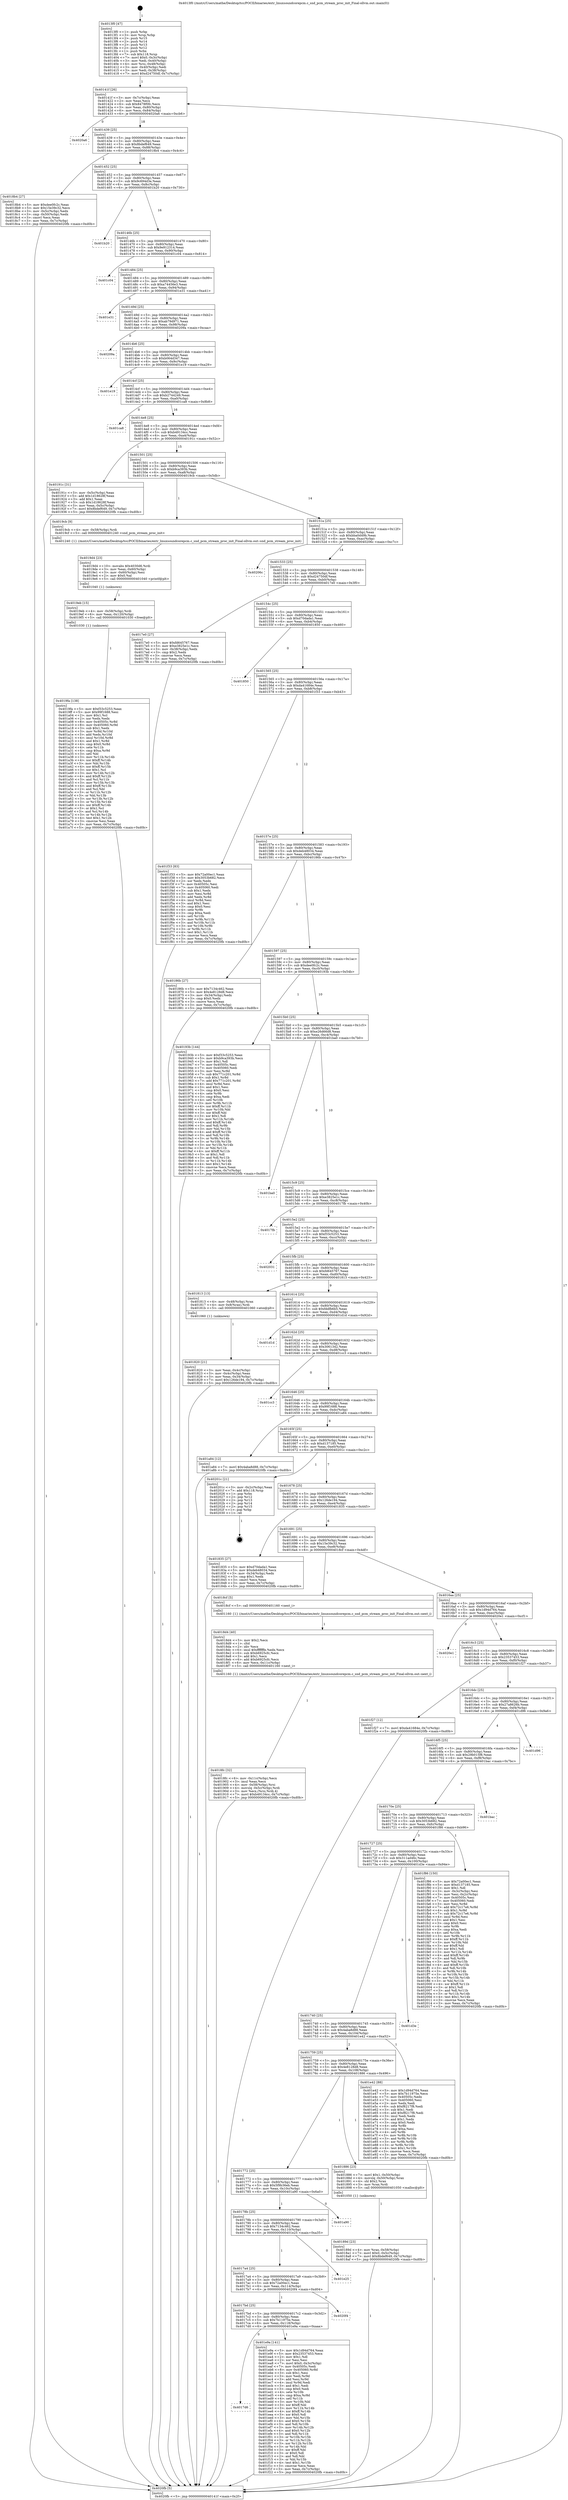 digraph "0x4013f0" {
  label = "0x4013f0 (/mnt/c/Users/mathe/Desktop/tcc/POCII/binaries/extr_linuxsoundcorepcm.c_snd_pcm_stream_proc_init_Final-ollvm.out::main(0))"
  labelloc = "t"
  node[shape=record]

  Entry [label="",width=0.3,height=0.3,shape=circle,fillcolor=black,style=filled]
  "0x40141f" [label="{
     0x40141f [26]\l
     | [instrs]\l
     &nbsp;&nbsp;0x40141f \<+3\>: mov -0x7c(%rbp),%eax\l
     &nbsp;&nbsp;0x401422 \<+2\>: mov %eax,%ecx\l
     &nbsp;&nbsp;0x401424 \<+6\>: sub $0x8478f0fc,%ecx\l
     &nbsp;&nbsp;0x40142a \<+3\>: mov %eax,-0x80(%rbp)\l
     &nbsp;&nbsp;0x40142d \<+6\>: mov %ecx,-0x84(%rbp)\l
     &nbsp;&nbsp;0x401433 \<+6\>: je 00000000004020a6 \<main+0xcb6\>\l
  }"]
  "0x4020a6" [label="{
     0x4020a6\l
  }", style=dashed]
  "0x401439" [label="{
     0x401439 [25]\l
     | [instrs]\l
     &nbsp;&nbsp;0x401439 \<+5\>: jmp 000000000040143e \<main+0x4e\>\l
     &nbsp;&nbsp;0x40143e \<+3\>: mov -0x80(%rbp),%eax\l
     &nbsp;&nbsp;0x401441 \<+5\>: sub $0x8bdef649,%eax\l
     &nbsp;&nbsp;0x401446 \<+6\>: mov %eax,-0x88(%rbp)\l
     &nbsp;&nbsp;0x40144c \<+6\>: je 00000000004018b4 \<main+0x4c4\>\l
  }"]
  Exit [label="",width=0.3,height=0.3,shape=circle,fillcolor=black,style=filled,peripheries=2]
  "0x4018b4" [label="{
     0x4018b4 [27]\l
     | [instrs]\l
     &nbsp;&nbsp;0x4018b4 \<+5\>: mov $0xdee0fc2c,%eax\l
     &nbsp;&nbsp;0x4018b9 \<+5\>: mov $0x15e39c32,%ecx\l
     &nbsp;&nbsp;0x4018be \<+3\>: mov -0x5c(%rbp),%edx\l
     &nbsp;&nbsp;0x4018c1 \<+3\>: cmp -0x50(%rbp),%edx\l
     &nbsp;&nbsp;0x4018c4 \<+3\>: cmovl %ecx,%eax\l
     &nbsp;&nbsp;0x4018c7 \<+3\>: mov %eax,-0x7c(%rbp)\l
     &nbsp;&nbsp;0x4018ca \<+5\>: jmp 00000000004020fb \<main+0xd0b\>\l
  }"]
  "0x401452" [label="{
     0x401452 [25]\l
     | [instrs]\l
     &nbsp;&nbsp;0x401452 \<+5\>: jmp 0000000000401457 \<main+0x67\>\l
     &nbsp;&nbsp;0x401457 \<+3\>: mov -0x80(%rbp),%eax\l
     &nbsp;&nbsp;0x40145a \<+5\>: sub $0x9c694d3e,%eax\l
     &nbsp;&nbsp;0x40145f \<+6\>: mov %eax,-0x8c(%rbp)\l
     &nbsp;&nbsp;0x401465 \<+6\>: je 0000000000401b20 \<main+0x730\>\l
  }"]
  "0x4017d6" [label="{
     0x4017d6\l
  }", style=dashed]
  "0x401b20" [label="{
     0x401b20\l
  }", style=dashed]
  "0x40146b" [label="{
     0x40146b [25]\l
     | [instrs]\l
     &nbsp;&nbsp;0x40146b \<+5\>: jmp 0000000000401470 \<main+0x80\>\l
     &nbsp;&nbsp;0x401470 \<+3\>: mov -0x80(%rbp),%eax\l
     &nbsp;&nbsp;0x401473 \<+5\>: sub $0x9e912314,%eax\l
     &nbsp;&nbsp;0x401478 \<+6\>: mov %eax,-0x90(%rbp)\l
     &nbsp;&nbsp;0x40147e \<+6\>: je 0000000000401c04 \<main+0x814\>\l
  }"]
  "0x401e9a" [label="{
     0x401e9a [141]\l
     | [instrs]\l
     &nbsp;&nbsp;0x401e9a \<+5\>: mov $0x1d94d764,%eax\l
     &nbsp;&nbsp;0x401e9f \<+5\>: mov $0x23537453,%ecx\l
     &nbsp;&nbsp;0x401ea4 \<+2\>: mov $0x1,%dl\l
     &nbsp;&nbsp;0x401ea6 \<+2\>: xor %esi,%esi\l
     &nbsp;&nbsp;0x401ea8 \<+7\>: movl $0x0,-0x3c(%rbp)\l
     &nbsp;&nbsp;0x401eaf \<+7\>: mov 0x40505c,%edi\l
     &nbsp;&nbsp;0x401eb6 \<+8\>: mov 0x405060,%r8d\l
     &nbsp;&nbsp;0x401ebe \<+3\>: sub $0x1,%esi\l
     &nbsp;&nbsp;0x401ec1 \<+3\>: mov %edi,%r9d\l
     &nbsp;&nbsp;0x401ec4 \<+3\>: add %esi,%r9d\l
     &nbsp;&nbsp;0x401ec7 \<+4\>: imul %r9d,%edi\l
     &nbsp;&nbsp;0x401ecb \<+3\>: and $0x1,%edi\l
     &nbsp;&nbsp;0x401ece \<+3\>: cmp $0x0,%edi\l
     &nbsp;&nbsp;0x401ed1 \<+4\>: sete %r10b\l
     &nbsp;&nbsp;0x401ed5 \<+4\>: cmp $0xa,%r8d\l
     &nbsp;&nbsp;0x401ed9 \<+4\>: setl %r11b\l
     &nbsp;&nbsp;0x401edd \<+3\>: mov %r10b,%bl\l
     &nbsp;&nbsp;0x401ee0 \<+3\>: xor $0xff,%bl\l
     &nbsp;&nbsp;0x401ee3 \<+3\>: mov %r11b,%r14b\l
     &nbsp;&nbsp;0x401ee6 \<+4\>: xor $0xff,%r14b\l
     &nbsp;&nbsp;0x401eea \<+3\>: xor $0x0,%dl\l
     &nbsp;&nbsp;0x401eed \<+3\>: mov %bl,%r15b\l
     &nbsp;&nbsp;0x401ef0 \<+4\>: and $0x0,%r15b\l
     &nbsp;&nbsp;0x401ef4 \<+3\>: and %dl,%r10b\l
     &nbsp;&nbsp;0x401ef7 \<+3\>: mov %r14b,%r12b\l
     &nbsp;&nbsp;0x401efa \<+4\>: and $0x0,%r12b\l
     &nbsp;&nbsp;0x401efe \<+3\>: and %dl,%r11b\l
     &nbsp;&nbsp;0x401f01 \<+3\>: or %r10b,%r15b\l
     &nbsp;&nbsp;0x401f04 \<+3\>: or %r11b,%r12b\l
     &nbsp;&nbsp;0x401f07 \<+3\>: xor %r12b,%r15b\l
     &nbsp;&nbsp;0x401f0a \<+3\>: or %r14b,%bl\l
     &nbsp;&nbsp;0x401f0d \<+3\>: xor $0xff,%bl\l
     &nbsp;&nbsp;0x401f10 \<+3\>: or $0x0,%dl\l
     &nbsp;&nbsp;0x401f13 \<+2\>: and %dl,%bl\l
     &nbsp;&nbsp;0x401f15 \<+3\>: or %bl,%r15b\l
     &nbsp;&nbsp;0x401f18 \<+4\>: test $0x1,%r15b\l
     &nbsp;&nbsp;0x401f1c \<+3\>: cmovne %ecx,%eax\l
     &nbsp;&nbsp;0x401f1f \<+3\>: mov %eax,-0x7c(%rbp)\l
     &nbsp;&nbsp;0x401f22 \<+5\>: jmp 00000000004020fb \<main+0xd0b\>\l
  }"]
  "0x401c04" [label="{
     0x401c04\l
  }", style=dashed]
  "0x401484" [label="{
     0x401484 [25]\l
     | [instrs]\l
     &nbsp;&nbsp;0x401484 \<+5\>: jmp 0000000000401489 \<main+0x99\>\l
     &nbsp;&nbsp;0x401489 \<+3\>: mov -0x80(%rbp),%eax\l
     &nbsp;&nbsp;0x40148c \<+5\>: sub $0xa74456e3,%eax\l
     &nbsp;&nbsp;0x401491 \<+6\>: mov %eax,-0x94(%rbp)\l
     &nbsp;&nbsp;0x401497 \<+6\>: je 0000000000401e31 \<main+0xa41\>\l
  }"]
  "0x4017bd" [label="{
     0x4017bd [25]\l
     | [instrs]\l
     &nbsp;&nbsp;0x4017bd \<+5\>: jmp 00000000004017c2 \<main+0x3d2\>\l
     &nbsp;&nbsp;0x4017c2 \<+3\>: mov -0x80(%rbp),%eax\l
     &nbsp;&nbsp;0x4017c5 \<+5\>: sub $0x7b11975e,%eax\l
     &nbsp;&nbsp;0x4017ca \<+6\>: mov %eax,-0x118(%rbp)\l
     &nbsp;&nbsp;0x4017d0 \<+6\>: je 0000000000401e9a \<main+0xaaa\>\l
  }"]
  "0x401e31" [label="{
     0x401e31\l
  }", style=dashed]
  "0x40149d" [label="{
     0x40149d [25]\l
     | [instrs]\l
     &nbsp;&nbsp;0x40149d \<+5\>: jmp 00000000004014a2 \<main+0xb2\>\l
     &nbsp;&nbsp;0x4014a2 \<+3\>: mov -0x80(%rbp),%eax\l
     &nbsp;&nbsp;0x4014a5 \<+5\>: sub $0xab79d971,%eax\l
     &nbsp;&nbsp;0x4014aa \<+6\>: mov %eax,-0x98(%rbp)\l
     &nbsp;&nbsp;0x4014b0 \<+6\>: je 000000000040209a \<main+0xcaa\>\l
  }"]
  "0x4020f4" [label="{
     0x4020f4\l
  }", style=dashed]
  "0x40209a" [label="{
     0x40209a\l
  }", style=dashed]
  "0x4014b6" [label="{
     0x4014b6 [25]\l
     | [instrs]\l
     &nbsp;&nbsp;0x4014b6 \<+5\>: jmp 00000000004014bb \<main+0xcb\>\l
     &nbsp;&nbsp;0x4014bb \<+3\>: mov -0x80(%rbp),%eax\l
     &nbsp;&nbsp;0x4014be \<+5\>: sub $0xb064d347,%eax\l
     &nbsp;&nbsp;0x4014c3 \<+6\>: mov %eax,-0x9c(%rbp)\l
     &nbsp;&nbsp;0x4014c9 \<+6\>: je 0000000000401e19 \<main+0xa29\>\l
  }"]
  "0x4017a4" [label="{
     0x4017a4 [25]\l
     | [instrs]\l
     &nbsp;&nbsp;0x4017a4 \<+5\>: jmp 00000000004017a9 \<main+0x3b9\>\l
     &nbsp;&nbsp;0x4017a9 \<+3\>: mov -0x80(%rbp),%eax\l
     &nbsp;&nbsp;0x4017ac \<+5\>: sub $0x72a00ec1,%eax\l
     &nbsp;&nbsp;0x4017b1 \<+6\>: mov %eax,-0x114(%rbp)\l
     &nbsp;&nbsp;0x4017b7 \<+6\>: je 00000000004020f4 \<main+0xd04\>\l
  }"]
  "0x401e19" [label="{
     0x401e19\l
  }", style=dashed]
  "0x4014cf" [label="{
     0x4014cf [25]\l
     | [instrs]\l
     &nbsp;&nbsp;0x4014cf \<+5\>: jmp 00000000004014d4 \<main+0xe4\>\l
     &nbsp;&nbsp;0x4014d4 \<+3\>: mov -0x80(%rbp),%eax\l
     &nbsp;&nbsp;0x4014d7 \<+5\>: sub $0xb2744249,%eax\l
     &nbsp;&nbsp;0x4014dc \<+6\>: mov %eax,-0xa0(%rbp)\l
     &nbsp;&nbsp;0x4014e2 \<+6\>: je 0000000000401ca8 \<main+0x8b8\>\l
  }"]
  "0x401e25" [label="{
     0x401e25\l
  }", style=dashed]
  "0x401ca8" [label="{
     0x401ca8\l
  }", style=dashed]
  "0x4014e8" [label="{
     0x4014e8 [25]\l
     | [instrs]\l
     &nbsp;&nbsp;0x4014e8 \<+5\>: jmp 00000000004014ed \<main+0xfd\>\l
     &nbsp;&nbsp;0x4014ed \<+3\>: mov -0x80(%rbp),%eax\l
     &nbsp;&nbsp;0x4014f0 \<+5\>: sub $0xb49134cc,%eax\l
     &nbsp;&nbsp;0x4014f5 \<+6\>: mov %eax,-0xa4(%rbp)\l
     &nbsp;&nbsp;0x4014fb \<+6\>: je 000000000040191c \<main+0x52c\>\l
  }"]
  "0x40178b" [label="{
     0x40178b [25]\l
     | [instrs]\l
     &nbsp;&nbsp;0x40178b \<+5\>: jmp 0000000000401790 \<main+0x3a0\>\l
     &nbsp;&nbsp;0x401790 \<+3\>: mov -0x80(%rbp),%eax\l
     &nbsp;&nbsp;0x401793 \<+5\>: sub $0x7134c462,%eax\l
     &nbsp;&nbsp;0x401798 \<+6\>: mov %eax,-0x110(%rbp)\l
     &nbsp;&nbsp;0x40179e \<+6\>: je 0000000000401e25 \<main+0xa35\>\l
  }"]
  "0x40191c" [label="{
     0x40191c [31]\l
     | [instrs]\l
     &nbsp;&nbsp;0x40191c \<+3\>: mov -0x5c(%rbp),%eax\l
     &nbsp;&nbsp;0x40191f \<+5\>: add $0x1d18628f,%eax\l
     &nbsp;&nbsp;0x401924 \<+3\>: add $0x1,%eax\l
     &nbsp;&nbsp;0x401927 \<+5\>: sub $0x1d18628f,%eax\l
     &nbsp;&nbsp;0x40192c \<+3\>: mov %eax,-0x5c(%rbp)\l
     &nbsp;&nbsp;0x40192f \<+7\>: movl $0x8bdef649,-0x7c(%rbp)\l
     &nbsp;&nbsp;0x401936 \<+5\>: jmp 00000000004020fb \<main+0xd0b\>\l
  }"]
  "0x401501" [label="{
     0x401501 [25]\l
     | [instrs]\l
     &nbsp;&nbsp;0x401501 \<+5\>: jmp 0000000000401506 \<main+0x116\>\l
     &nbsp;&nbsp;0x401506 \<+3\>: mov -0x80(%rbp),%eax\l
     &nbsp;&nbsp;0x401509 \<+5\>: sub $0xb9ca393b,%eax\l
     &nbsp;&nbsp;0x40150e \<+6\>: mov %eax,-0xa8(%rbp)\l
     &nbsp;&nbsp;0x401514 \<+6\>: je 00000000004019cb \<main+0x5db\>\l
  }"]
  "0x401a90" [label="{
     0x401a90\l
  }", style=dashed]
  "0x4019cb" [label="{
     0x4019cb [9]\l
     | [instrs]\l
     &nbsp;&nbsp;0x4019cb \<+4\>: mov -0x58(%rbp),%rdi\l
     &nbsp;&nbsp;0x4019cf \<+5\>: call 0000000000401240 \<snd_pcm_stream_proc_init\>\l
     | [calls]\l
     &nbsp;&nbsp;0x401240 \{1\} (/mnt/c/Users/mathe/Desktop/tcc/POCII/binaries/extr_linuxsoundcorepcm.c_snd_pcm_stream_proc_init_Final-ollvm.out::snd_pcm_stream_proc_init)\l
  }"]
  "0x40151a" [label="{
     0x40151a [25]\l
     | [instrs]\l
     &nbsp;&nbsp;0x40151a \<+5\>: jmp 000000000040151f \<main+0x12f\>\l
     &nbsp;&nbsp;0x40151f \<+3\>: mov -0x80(%rbp),%eax\l
     &nbsp;&nbsp;0x401522 \<+5\>: sub $0xbba0d49b,%eax\l
     &nbsp;&nbsp;0x401527 \<+6\>: mov %eax,-0xac(%rbp)\l
     &nbsp;&nbsp;0x40152d \<+6\>: je 000000000040206c \<main+0xc7c\>\l
  }"]
  "0x4019fa" [label="{
     0x4019fa [138]\l
     | [instrs]\l
     &nbsp;&nbsp;0x4019fa \<+5\>: mov $0xf33c5253,%eax\l
     &nbsp;&nbsp;0x4019ff \<+5\>: mov $0x99f1688,%esi\l
     &nbsp;&nbsp;0x401a04 \<+2\>: mov $0x1,%cl\l
     &nbsp;&nbsp;0x401a06 \<+2\>: xor %edx,%edx\l
     &nbsp;&nbsp;0x401a08 \<+8\>: mov 0x40505c,%r8d\l
     &nbsp;&nbsp;0x401a10 \<+8\>: mov 0x405060,%r9d\l
     &nbsp;&nbsp;0x401a18 \<+3\>: sub $0x1,%edx\l
     &nbsp;&nbsp;0x401a1b \<+3\>: mov %r8d,%r10d\l
     &nbsp;&nbsp;0x401a1e \<+3\>: add %edx,%r10d\l
     &nbsp;&nbsp;0x401a21 \<+4\>: imul %r10d,%r8d\l
     &nbsp;&nbsp;0x401a25 \<+4\>: and $0x1,%r8d\l
     &nbsp;&nbsp;0x401a29 \<+4\>: cmp $0x0,%r8d\l
     &nbsp;&nbsp;0x401a2d \<+4\>: sete %r11b\l
     &nbsp;&nbsp;0x401a31 \<+4\>: cmp $0xa,%r9d\l
     &nbsp;&nbsp;0x401a35 \<+3\>: setl %bl\l
     &nbsp;&nbsp;0x401a38 \<+3\>: mov %r11b,%r14b\l
     &nbsp;&nbsp;0x401a3b \<+4\>: xor $0xff,%r14b\l
     &nbsp;&nbsp;0x401a3f \<+3\>: mov %bl,%r15b\l
     &nbsp;&nbsp;0x401a42 \<+4\>: xor $0xff,%r15b\l
     &nbsp;&nbsp;0x401a46 \<+3\>: xor $0x1,%cl\l
     &nbsp;&nbsp;0x401a49 \<+3\>: mov %r14b,%r12b\l
     &nbsp;&nbsp;0x401a4c \<+4\>: and $0xff,%r12b\l
     &nbsp;&nbsp;0x401a50 \<+3\>: and %cl,%r11b\l
     &nbsp;&nbsp;0x401a53 \<+3\>: mov %r15b,%r13b\l
     &nbsp;&nbsp;0x401a56 \<+4\>: and $0xff,%r13b\l
     &nbsp;&nbsp;0x401a5a \<+2\>: and %cl,%bl\l
     &nbsp;&nbsp;0x401a5c \<+3\>: or %r11b,%r12b\l
     &nbsp;&nbsp;0x401a5f \<+3\>: or %bl,%r13b\l
     &nbsp;&nbsp;0x401a62 \<+3\>: xor %r13b,%r12b\l
     &nbsp;&nbsp;0x401a65 \<+3\>: or %r15b,%r14b\l
     &nbsp;&nbsp;0x401a68 \<+4\>: xor $0xff,%r14b\l
     &nbsp;&nbsp;0x401a6c \<+3\>: or $0x1,%cl\l
     &nbsp;&nbsp;0x401a6f \<+3\>: and %cl,%r14b\l
     &nbsp;&nbsp;0x401a72 \<+3\>: or %r14b,%r12b\l
     &nbsp;&nbsp;0x401a75 \<+4\>: test $0x1,%r12b\l
     &nbsp;&nbsp;0x401a79 \<+3\>: cmovne %esi,%eax\l
     &nbsp;&nbsp;0x401a7c \<+3\>: mov %eax,-0x7c(%rbp)\l
     &nbsp;&nbsp;0x401a7f \<+5\>: jmp 00000000004020fb \<main+0xd0b\>\l
  }"]
  "0x40206c" [label="{
     0x40206c\l
  }", style=dashed]
  "0x401533" [label="{
     0x401533 [25]\l
     | [instrs]\l
     &nbsp;&nbsp;0x401533 \<+5\>: jmp 0000000000401538 \<main+0x148\>\l
     &nbsp;&nbsp;0x401538 \<+3\>: mov -0x80(%rbp),%eax\l
     &nbsp;&nbsp;0x40153b \<+5\>: sub $0xd24750df,%eax\l
     &nbsp;&nbsp;0x401540 \<+6\>: mov %eax,-0xb0(%rbp)\l
     &nbsp;&nbsp;0x401546 \<+6\>: je 00000000004017e0 \<main+0x3f0\>\l
  }"]
  "0x4019eb" [label="{
     0x4019eb [15]\l
     | [instrs]\l
     &nbsp;&nbsp;0x4019eb \<+4\>: mov -0x58(%rbp),%rdi\l
     &nbsp;&nbsp;0x4019ef \<+6\>: mov %eax,-0x120(%rbp)\l
     &nbsp;&nbsp;0x4019f5 \<+5\>: call 0000000000401030 \<free@plt\>\l
     | [calls]\l
     &nbsp;&nbsp;0x401030 \{1\} (unknown)\l
  }"]
  "0x4017e0" [label="{
     0x4017e0 [27]\l
     | [instrs]\l
     &nbsp;&nbsp;0x4017e0 \<+5\>: mov $0xfd645767,%eax\l
     &nbsp;&nbsp;0x4017e5 \<+5\>: mov $0xe3825e1c,%ecx\l
     &nbsp;&nbsp;0x4017ea \<+3\>: mov -0x38(%rbp),%edx\l
     &nbsp;&nbsp;0x4017ed \<+3\>: cmp $0x2,%edx\l
     &nbsp;&nbsp;0x4017f0 \<+3\>: cmovne %ecx,%eax\l
     &nbsp;&nbsp;0x4017f3 \<+3\>: mov %eax,-0x7c(%rbp)\l
     &nbsp;&nbsp;0x4017f6 \<+5\>: jmp 00000000004020fb \<main+0xd0b\>\l
  }"]
  "0x40154c" [label="{
     0x40154c [25]\l
     | [instrs]\l
     &nbsp;&nbsp;0x40154c \<+5\>: jmp 0000000000401551 \<main+0x161\>\l
     &nbsp;&nbsp;0x401551 \<+3\>: mov -0x80(%rbp),%eax\l
     &nbsp;&nbsp;0x401554 \<+5\>: sub $0xd70dada1,%eax\l
     &nbsp;&nbsp;0x401559 \<+6\>: mov %eax,-0xb4(%rbp)\l
     &nbsp;&nbsp;0x40155f \<+6\>: je 0000000000401850 \<main+0x460\>\l
  }"]
  "0x4020fb" [label="{
     0x4020fb [5]\l
     | [instrs]\l
     &nbsp;&nbsp;0x4020fb \<+5\>: jmp 000000000040141f \<main+0x2f\>\l
  }"]
  "0x4013f0" [label="{
     0x4013f0 [47]\l
     | [instrs]\l
     &nbsp;&nbsp;0x4013f0 \<+1\>: push %rbp\l
     &nbsp;&nbsp;0x4013f1 \<+3\>: mov %rsp,%rbp\l
     &nbsp;&nbsp;0x4013f4 \<+2\>: push %r15\l
     &nbsp;&nbsp;0x4013f6 \<+2\>: push %r14\l
     &nbsp;&nbsp;0x4013f8 \<+2\>: push %r13\l
     &nbsp;&nbsp;0x4013fa \<+2\>: push %r12\l
     &nbsp;&nbsp;0x4013fc \<+1\>: push %rbx\l
     &nbsp;&nbsp;0x4013fd \<+7\>: sub $0x118,%rsp\l
     &nbsp;&nbsp;0x401404 \<+7\>: movl $0x0,-0x3c(%rbp)\l
     &nbsp;&nbsp;0x40140b \<+3\>: mov %edi,-0x40(%rbp)\l
     &nbsp;&nbsp;0x40140e \<+4\>: mov %rsi,-0x48(%rbp)\l
     &nbsp;&nbsp;0x401412 \<+3\>: mov -0x40(%rbp),%edi\l
     &nbsp;&nbsp;0x401415 \<+3\>: mov %edi,-0x38(%rbp)\l
     &nbsp;&nbsp;0x401418 \<+7\>: movl $0xd24750df,-0x7c(%rbp)\l
  }"]
  "0x4019d4" [label="{
     0x4019d4 [23]\l
     | [instrs]\l
     &nbsp;&nbsp;0x4019d4 \<+10\>: movabs $0x4030d6,%rdi\l
     &nbsp;&nbsp;0x4019de \<+3\>: mov %eax,-0x60(%rbp)\l
     &nbsp;&nbsp;0x4019e1 \<+3\>: mov -0x60(%rbp),%esi\l
     &nbsp;&nbsp;0x4019e4 \<+2\>: mov $0x0,%al\l
     &nbsp;&nbsp;0x4019e6 \<+5\>: call 0000000000401040 \<printf@plt\>\l
     | [calls]\l
     &nbsp;&nbsp;0x401040 \{1\} (unknown)\l
  }"]
  "0x401850" [label="{
     0x401850\l
  }", style=dashed]
  "0x401565" [label="{
     0x401565 [25]\l
     | [instrs]\l
     &nbsp;&nbsp;0x401565 \<+5\>: jmp 000000000040156a \<main+0x17a\>\l
     &nbsp;&nbsp;0x40156a \<+3\>: mov -0x80(%rbp),%eax\l
     &nbsp;&nbsp;0x40156d \<+5\>: sub $0xda41684e,%eax\l
     &nbsp;&nbsp;0x401572 \<+6\>: mov %eax,-0xb8(%rbp)\l
     &nbsp;&nbsp;0x401578 \<+6\>: je 0000000000401f33 \<main+0xb43\>\l
  }"]
  "0x4018fc" [label="{
     0x4018fc [32]\l
     | [instrs]\l
     &nbsp;&nbsp;0x4018fc \<+6\>: mov -0x11c(%rbp),%ecx\l
     &nbsp;&nbsp;0x401902 \<+3\>: imul %eax,%ecx\l
     &nbsp;&nbsp;0x401905 \<+4\>: mov -0x58(%rbp),%rsi\l
     &nbsp;&nbsp;0x401909 \<+4\>: movslq -0x5c(%rbp),%rdi\l
     &nbsp;&nbsp;0x40190d \<+3\>: mov %ecx,(%rsi,%rdi,4)\l
     &nbsp;&nbsp;0x401910 \<+7\>: movl $0xb49134cc,-0x7c(%rbp)\l
     &nbsp;&nbsp;0x401917 \<+5\>: jmp 00000000004020fb \<main+0xd0b\>\l
  }"]
  "0x401f33" [label="{
     0x401f33 [83]\l
     | [instrs]\l
     &nbsp;&nbsp;0x401f33 \<+5\>: mov $0x72a00ec1,%eax\l
     &nbsp;&nbsp;0x401f38 \<+5\>: mov $0x3053b682,%ecx\l
     &nbsp;&nbsp;0x401f3d \<+2\>: xor %edx,%edx\l
     &nbsp;&nbsp;0x401f3f \<+7\>: mov 0x40505c,%esi\l
     &nbsp;&nbsp;0x401f46 \<+7\>: mov 0x405060,%edi\l
     &nbsp;&nbsp;0x401f4d \<+3\>: sub $0x1,%edx\l
     &nbsp;&nbsp;0x401f50 \<+3\>: mov %esi,%r8d\l
     &nbsp;&nbsp;0x401f53 \<+3\>: add %edx,%r8d\l
     &nbsp;&nbsp;0x401f56 \<+4\>: imul %r8d,%esi\l
     &nbsp;&nbsp;0x401f5a \<+3\>: and $0x1,%esi\l
     &nbsp;&nbsp;0x401f5d \<+3\>: cmp $0x0,%esi\l
     &nbsp;&nbsp;0x401f60 \<+4\>: sete %r9b\l
     &nbsp;&nbsp;0x401f64 \<+3\>: cmp $0xa,%edi\l
     &nbsp;&nbsp;0x401f67 \<+4\>: setl %r10b\l
     &nbsp;&nbsp;0x401f6b \<+3\>: mov %r9b,%r11b\l
     &nbsp;&nbsp;0x401f6e \<+3\>: and %r10b,%r11b\l
     &nbsp;&nbsp;0x401f71 \<+3\>: xor %r10b,%r9b\l
     &nbsp;&nbsp;0x401f74 \<+3\>: or %r9b,%r11b\l
     &nbsp;&nbsp;0x401f77 \<+4\>: test $0x1,%r11b\l
     &nbsp;&nbsp;0x401f7b \<+3\>: cmovne %ecx,%eax\l
     &nbsp;&nbsp;0x401f7e \<+3\>: mov %eax,-0x7c(%rbp)\l
     &nbsp;&nbsp;0x401f81 \<+5\>: jmp 00000000004020fb \<main+0xd0b\>\l
  }"]
  "0x40157e" [label="{
     0x40157e [25]\l
     | [instrs]\l
     &nbsp;&nbsp;0x40157e \<+5\>: jmp 0000000000401583 \<main+0x193\>\l
     &nbsp;&nbsp;0x401583 \<+3\>: mov -0x80(%rbp),%eax\l
     &nbsp;&nbsp;0x401586 \<+5\>: sub $0xdeb48034,%eax\l
     &nbsp;&nbsp;0x40158b \<+6\>: mov %eax,-0xbc(%rbp)\l
     &nbsp;&nbsp;0x401591 \<+6\>: je 000000000040186b \<main+0x47b\>\l
  }"]
  "0x4018d4" [label="{
     0x4018d4 [40]\l
     | [instrs]\l
     &nbsp;&nbsp;0x4018d4 \<+5\>: mov $0x2,%ecx\l
     &nbsp;&nbsp;0x4018d9 \<+1\>: cltd\l
     &nbsp;&nbsp;0x4018da \<+2\>: idiv %ecx\l
     &nbsp;&nbsp;0x4018dc \<+6\>: imul $0xfffffffe,%edx,%ecx\l
     &nbsp;&nbsp;0x4018e2 \<+6\>: sub $0xb6925cfc,%ecx\l
     &nbsp;&nbsp;0x4018e8 \<+3\>: add $0x1,%ecx\l
     &nbsp;&nbsp;0x4018eb \<+6\>: add $0xb6925cfc,%ecx\l
     &nbsp;&nbsp;0x4018f1 \<+6\>: mov %ecx,-0x11c(%rbp)\l
     &nbsp;&nbsp;0x4018f7 \<+5\>: call 0000000000401160 \<next_i\>\l
     | [calls]\l
     &nbsp;&nbsp;0x401160 \{1\} (/mnt/c/Users/mathe/Desktop/tcc/POCII/binaries/extr_linuxsoundcorepcm.c_snd_pcm_stream_proc_init_Final-ollvm.out::next_i)\l
  }"]
  "0x40186b" [label="{
     0x40186b [27]\l
     | [instrs]\l
     &nbsp;&nbsp;0x40186b \<+5\>: mov $0x7134c462,%eax\l
     &nbsp;&nbsp;0x401870 \<+5\>: mov $0x4e8128d8,%ecx\l
     &nbsp;&nbsp;0x401875 \<+3\>: mov -0x34(%rbp),%edx\l
     &nbsp;&nbsp;0x401878 \<+3\>: cmp $0x0,%edx\l
     &nbsp;&nbsp;0x40187b \<+3\>: cmove %ecx,%eax\l
     &nbsp;&nbsp;0x40187e \<+3\>: mov %eax,-0x7c(%rbp)\l
     &nbsp;&nbsp;0x401881 \<+5\>: jmp 00000000004020fb \<main+0xd0b\>\l
  }"]
  "0x401597" [label="{
     0x401597 [25]\l
     | [instrs]\l
     &nbsp;&nbsp;0x401597 \<+5\>: jmp 000000000040159c \<main+0x1ac\>\l
     &nbsp;&nbsp;0x40159c \<+3\>: mov -0x80(%rbp),%eax\l
     &nbsp;&nbsp;0x40159f \<+5\>: sub $0xdee0fc2c,%eax\l
     &nbsp;&nbsp;0x4015a4 \<+6\>: mov %eax,-0xc0(%rbp)\l
     &nbsp;&nbsp;0x4015aa \<+6\>: je 000000000040193b \<main+0x54b\>\l
  }"]
  "0x40189d" [label="{
     0x40189d [23]\l
     | [instrs]\l
     &nbsp;&nbsp;0x40189d \<+4\>: mov %rax,-0x58(%rbp)\l
     &nbsp;&nbsp;0x4018a1 \<+7\>: movl $0x0,-0x5c(%rbp)\l
     &nbsp;&nbsp;0x4018a8 \<+7\>: movl $0x8bdef649,-0x7c(%rbp)\l
     &nbsp;&nbsp;0x4018af \<+5\>: jmp 00000000004020fb \<main+0xd0b\>\l
  }"]
  "0x40193b" [label="{
     0x40193b [144]\l
     | [instrs]\l
     &nbsp;&nbsp;0x40193b \<+5\>: mov $0xf33c5253,%eax\l
     &nbsp;&nbsp;0x401940 \<+5\>: mov $0xb9ca393b,%ecx\l
     &nbsp;&nbsp;0x401945 \<+2\>: mov $0x1,%dl\l
     &nbsp;&nbsp;0x401947 \<+7\>: mov 0x40505c,%esi\l
     &nbsp;&nbsp;0x40194e \<+7\>: mov 0x405060,%edi\l
     &nbsp;&nbsp;0x401955 \<+3\>: mov %esi,%r8d\l
     &nbsp;&nbsp;0x401958 \<+7\>: sub $0x771c201,%r8d\l
     &nbsp;&nbsp;0x40195f \<+4\>: sub $0x1,%r8d\l
     &nbsp;&nbsp;0x401963 \<+7\>: add $0x771c201,%r8d\l
     &nbsp;&nbsp;0x40196a \<+4\>: imul %r8d,%esi\l
     &nbsp;&nbsp;0x40196e \<+3\>: and $0x1,%esi\l
     &nbsp;&nbsp;0x401971 \<+3\>: cmp $0x0,%esi\l
     &nbsp;&nbsp;0x401974 \<+4\>: sete %r9b\l
     &nbsp;&nbsp;0x401978 \<+3\>: cmp $0xa,%edi\l
     &nbsp;&nbsp;0x40197b \<+4\>: setl %r10b\l
     &nbsp;&nbsp;0x40197f \<+3\>: mov %r9b,%r11b\l
     &nbsp;&nbsp;0x401982 \<+4\>: xor $0xff,%r11b\l
     &nbsp;&nbsp;0x401986 \<+3\>: mov %r10b,%bl\l
     &nbsp;&nbsp;0x401989 \<+3\>: xor $0xff,%bl\l
     &nbsp;&nbsp;0x40198c \<+3\>: xor $0x1,%dl\l
     &nbsp;&nbsp;0x40198f \<+3\>: mov %r11b,%r14b\l
     &nbsp;&nbsp;0x401992 \<+4\>: and $0xff,%r14b\l
     &nbsp;&nbsp;0x401996 \<+3\>: and %dl,%r9b\l
     &nbsp;&nbsp;0x401999 \<+3\>: mov %bl,%r15b\l
     &nbsp;&nbsp;0x40199c \<+4\>: and $0xff,%r15b\l
     &nbsp;&nbsp;0x4019a0 \<+3\>: and %dl,%r10b\l
     &nbsp;&nbsp;0x4019a3 \<+3\>: or %r9b,%r14b\l
     &nbsp;&nbsp;0x4019a6 \<+3\>: or %r10b,%r15b\l
     &nbsp;&nbsp;0x4019a9 \<+3\>: xor %r15b,%r14b\l
     &nbsp;&nbsp;0x4019ac \<+3\>: or %bl,%r11b\l
     &nbsp;&nbsp;0x4019af \<+4\>: xor $0xff,%r11b\l
     &nbsp;&nbsp;0x4019b3 \<+3\>: or $0x1,%dl\l
     &nbsp;&nbsp;0x4019b6 \<+3\>: and %dl,%r11b\l
     &nbsp;&nbsp;0x4019b9 \<+3\>: or %r11b,%r14b\l
     &nbsp;&nbsp;0x4019bc \<+4\>: test $0x1,%r14b\l
     &nbsp;&nbsp;0x4019c0 \<+3\>: cmovne %ecx,%eax\l
     &nbsp;&nbsp;0x4019c3 \<+3\>: mov %eax,-0x7c(%rbp)\l
     &nbsp;&nbsp;0x4019c6 \<+5\>: jmp 00000000004020fb \<main+0xd0b\>\l
  }"]
  "0x4015b0" [label="{
     0x4015b0 [25]\l
     | [instrs]\l
     &nbsp;&nbsp;0x4015b0 \<+5\>: jmp 00000000004015b5 \<main+0x1c5\>\l
     &nbsp;&nbsp;0x4015b5 \<+3\>: mov -0x80(%rbp),%eax\l
     &nbsp;&nbsp;0x4015b8 \<+5\>: sub $0xe26d66d8,%eax\l
     &nbsp;&nbsp;0x4015bd \<+6\>: mov %eax,-0xc4(%rbp)\l
     &nbsp;&nbsp;0x4015c3 \<+6\>: je 0000000000401ba0 \<main+0x7b0\>\l
  }"]
  "0x401772" [label="{
     0x401772 [25]\l
     | [instrs]\l
     &nbsp;&nbsp;0x401772 \<+5\>: jmp 0000000000401777 \<main+0x387\>\l
     &nbsp;&nbsp;0x401777 \<+3\>: mov -0x80(%rbp),%eax\l
     &nbsp;&nbsp;0x40177a \<+5\>: sub $0x5f9b36eb,%eax\l
     &nbsp;&nbsp;0x40177f \<+6\>: mov %eax,-0x10c(%rbp)\l
     &nbsp;&nbsp;0x401785 \<+6\>: je 0000000000401a90 \<main+0x6a0\>\l
  }"]
  "0x401ba0" [label="{
     0x401ba0\l
  }", style=dashed]
  "0x4015c9" [label="{
     0x4015c9 [25]\l
     | [instrs]\l
     &nbsp;&nbsp;0x4015c9 \<+5\>: jmp 00000000004015ce \<main+0x1de\>\l
     &nbsp;&nbsp;0x4015ce \<+3\>: mov -0x80(%rbp),%eax\l
     &nbsp;&nbsp;0x4015d1 \<+5\>: sub $0xe3825e1c,%eax\l
     &nbsp;&nbsp;0x4015d6 \<+6\>: mov %eax,-0xc8(%rbp)\l
     &nbsp;&nbsp;0x4015dc \<+6\>: je 00000000004017fb \<main+0x40b\>\l
  }"]
  "0x401886" [label="{
     0x401886 [23]\l
     | [instrs]\l
     &nbsp;&nbsp;0x401886 \<+7\>: movl $0x1,-0x50(%rbp)\l
     &nbsp;&nbsp;0x40188d \<+4\>: movslq -0x50(%rbp),%rax\l
     &nbsp;&nbsp;0x401891 \<+4\>: shl $0x2,%rax\l
     &nbsp;&nbsp;0x401895 \<+3\>: mov %rax,%rdi\l
     &nbsp;&nbsp;0x401898 \<+5\>: call 0000000000401050 \<malloc@plt\>\l
     | [calls]\l
     &nbsp;&nbsp;0x401050 \{1\} (unknown)\l
  }"]
  "0x4017fb" [label="{
     0x4017fb\l
  }", style=dashed]
  "0x4015e2" [label="{
     0x4015e2 [25]\l
     | [instrs]\l
     &nbsp;&nbsp;0x4015e2 \<+5\>: jmp 00000000004015e7 \<main+0x1f7\>\l
     &nbsp;&nbsp;0x4015e7 \<+3\>: mov -0x80(%rbp),%eax\l
     &nbsp;&nbsp;0x4015ea \<+5\>: sub $0xf33c5253,%eax\l
     &nbsp;&nbsp;0x4015ef \<+6\>: mov %eax,-0xcc(%rbp)\l
     &nbsp;&nbsp;0x4015f5 \<+6\>: je 0000000000402031 \<main+0xc41\>\l
  }"]
  "0x401759" [label="{
     0x401759 [25]\l
     | [instrs]\l
     &nbsp;&nbsp;0x401759 \<+5\>: jmp 000000000040175e \<main+0x36e\>\l
     &nbsp;&nbsp;0x40175e \<+3\>: mov -0x80(%rbp),%eax\l
     &nbsp;&nbsp;0x401761 \<+5\>: sub $0x4e8128d8,%eax\l
     &nbsp;&nbsp;0x401766 \<+6\>: mov %eax,-0x108(%rbp)\l
     &nbsp;&nbsp;0x40176c \<+6\>: je 0000000000401886 \<main+0x496\>\l
  }"]
  "0x402031" [label="{
     0x402031\l
  }", style=dashed]
  "0x4015fb" [label="{
     0x4015fb [25]\l
     | [instrs]\l
     &nbsp;&nbsp;0x4015fb \<+5\>: jmp 0000000000401600 \<main+0x210\>\l
     &nbsp;&nbsp;0x401600 \<+3\>: mov -0x80(%rbp),%eax\l
     &nbsp;&nbsp;0x401603 \<+5\>: sub $0xfd645767,%eax\l
     &nbsp;&nbsp;0x401608 \<+6\>: mov %eax,-0xd0(%rbp)\l
     &nbsp;&nbsp;0x40160e \<+6\>: je 0000000000401813 \<main+0x423\>\l
  }"]
  "0x401e42" [label="{
     0x401e42 [88]\l
     | [instrs]\l
     &nbsp;&nbsp;0x401e42 \<+5\>: mov $0x1d94d764,%eax\l
     &nbsp;&nbsp;0x401e47 \<+5\>: mov $0x7b11975e,%ecx\l
     &nbsp;&nbsp;0x401e4c \<+7\>: mov 0x40505c,%edx\l
     &nbsp;&nbsp;0x401e53 \<+7\>: mov 0x405060,%esi\l
     &nbsp;&nbsp;0x401e5a \<+2\>: mov %edx,%edi\l
     &nbsp;&nbsp;0x401e5c \<+6\>: sub $0xf8217f8,%edi\l
     &nbsp;&nbsp;0x401e62 \<+3\>: sub $0x1,%edi\l
     &nbsp;&nbsp;0x401e65 \<+6\>: add $0xf8217f8,%edi\l
     &nbsp;&nbsp;0x401e6b \<+3\>: imul %edi,%edx\l
     &nbsp;&nbsp;0x401e6e \<+3\>: and $0x1,%edx\l
     &nbsp;&nbsp;0x401e71 \<+3\>: cmp $0x0,%edx\l
     &nbsp;&nbsp;0x401e74 \<+4\>: sete %r8b\l
     &nbsp;&nbsp;0x401e78 \<+3\>: cmp $0xa,%esi\l
     &nbsp;&nbsp;0x401e7b \<+4\>: setl %r9b\l
     &nbsp;&nbsp;0x401e7f \<+3\>: mov %r8b,%r10b\l
     &nbsp;&nbsp;0x401e82 \<+3\>: and %r9b,%r10b\l
     &nbsp;&nbsp;0x401e85 \<+3\>: xor %r9b,%r8b\l
     &nbsp;&nbsp;0x401e88 \<+3\>: or %r8b,%r10b\l
     &nbsp;&nbsp;0x401e8b \<+4\>: test $0x1,%r10b\l
     &nbsp;&nbsp;0x401e8f \<+3\>: cmovne %ecx,%eax\l
     &nbsp;&nbsp;0x401e92 \<+3\>: mov %eax,-0x7c(%rbp)\l
     &nbsp;&nbsp;0x401e95 \<+5\>: jmp 00000000004020fb \<main+0xd0b\>\l
  }"]
  "0x401813" [label="{
     0x401813 [13]\l
     | [instrs]\l
     &nbsp;&nbsp;0x401813 \<+4\>: mov -0x48(%rbp),%rax\l
     &nbsp;&nbsp;0x401817 \<+4\>: mov 0x8(%rax),%rdi\l
     &nbsp;&nbsp;0x40181b \<+5\>: call 0000000000401060 \<atoi@plt\>\l
     | [calls]\l
     &nbsp;&nbsp;0x401060 \{1\} (unknown)\l
  }"]
  "0x401614" [label="{
     0x401614 [25]\l
     | [instrs]\l
     &nbsp;&nbsp;0x401614 \<+5\>: jmp 0000000000401619 \<main+0x229\>\l
     &nbsp;&nbsp;0x401619 \<+3\>: mov -0x80(%rbp),%eax\l
     &nbsp;&nbsp;0x40161c \<+5\>: sub $0xfddfb6b5,%eax\l
     &nbsp;&nbsp;0x401621 \<+6\>: mov %eax,-0xd4(%rbp)\l
     &nbsp;&nbsp;0x401627 \<+6\>: je 0000000000401d1d \<main+0x92d\>\l
  }"]
  "0x401820" [label="{
     0x401820 [21]\l
     | [instrs]\l
     &nbsp;&nbsp;0x401820 \<+3\>: mov %eax,-0x4c(%rbp)\l
     &nbsp;&nbsp;0x401823 \<+3\>: mov -0x4c(%rbp),%eax\l
     &nbsp;&nbsp;0x401826 \<+3\>: mov %eax,-0x34(%rbp)\l
     &nbsp;&nbsp;0x401829 \<+7\>: movl $0x126de194,-0x7c(%rbp)\l
     &nbsp;&nbsp;0x401830 \<+5\>: jmp 00000000004020fb \<main+0xd0b\>\l
  }"]
  "0x401740" [label="{
     0x401740 [25]\l
     | [instrs]\l
     &nbsp;&nbsp;0x401740 \<+5\>: jmp 0000000000401745 \<main+0x355\>\l
     &nbsp;&nbsp;0x401745 \<+3\>: mov -0x80(%rbp),%eax\l
     &nbsp;&nbsp;0x401748 \<+5\>: sub $0x4aba8d88,%eax\l
     &nbsp;&nbsp;0x40174d \<+6\>: mov %eax,-0x104(%rbp)\l
     &nbsp;&nbsp;0x401753 \<+6\>: je 0000000000401e42 \<main+0xa52\>\l
  }"]
  "0x401d1d" [label="{
     0x401d1d\l
  }", style=dashed]
  "0x40162d" [label="{
     0x40162d [25]\l
     | [instrs]\l
     &nbsp;&nbsp;0x40162d \<+5\>: jmp 0000000000401632 \<main+0x242\>\l
     &nbsp;&nbsp;0x401632 \<+3\>: mov -0x80(%rbp),%eax\l
     &nbsp;&nbsp;0x401635 \<+5\>: sub $0x3061342,%eax\l
     &nbsp;&nbsp;0x40163a \<+6\>: mov %eax,-0xd8(%rbp)\l
     &nbsp;&nbsp;0x401640 \<+6\>: je 0000000000401cc3 \<main+0x8d3\>\l
  }"]
  "0x401d3e" [label="{
     0x401d3e\l
  }", style=dashed]
  "0x401cc3" [label="{
     0x401cc3\l
  }", style=dashed]
  "0x401646" [label="{
     0x401646 [25]\l
     | [instrs]\l
     &nbsp;&nbsp;0x401646 \<+5\>: jmp 000000000040164b \<main+0x25b\>\l
     &nbsp;&nbsp;0x40164b \<+3\>: mov -0x80(%rbp),%eax\l
     &nbsp;&nbsp;0x40164e \<+5\>: sub $0x99f1688,%eax\l
     &nbsp;&nbsp;0x401653 \<+6\>: mov %eax,-0xdc(%rbp)\l
     &nbsp;&nbsp;0x401659 \<+6\>: je 0000000000401a84 \<main+0x694\>\l
  }"]
  "0x401727" [label="{
     0x401727 [25]\l
     | [instrs]\l
     &nbsp;&nbsp;0x401727 \<+5\>: jmp 000000000040172c \<main+0x33c\>\l
     &nbsp;&nbsp;0x40172c \<+3\>: mov -0x80(%rbp),%eax\l
     &nbsp;&nbsp;0x40172f \<+5\>: sub $0x311ad46c,%eax\l
     &nbsp;&nbsp;0x401734 \<+6\>: mov %eax,-0x100(%rbp)\l
     &nbsp;&nbsp;0x40173a \<+6\>: je 0000000000401d3e \<main+0x94e\>\l
  }"]
  "0x401a84" [label="{
     0x401a84 [12]\l
     | [instrs]\l
     &nbsp;&nbsp;0x401a84 \<+7\>: movl $0x4aba8d88,-0x7c(%rbp)\l
     &nbsp;&nbsp;0x401a8b \<+5\>: jmp 00000000004020fb \<main+0xd0b\>\l
  }"]
  "0x40165f" [label="{
     0x40165f [25]\l
     | [instrs]\l
     &nbsp;&nbsp;0x40165f \<+5\>: jmp 0000000000401664 \<main+0x274\>\l
     &nbsp;&nbsp;0x401664 \<+3\>: mov -0x80(%rbp),%eax\l
     &nbsp;&nbsp;0x401667 \<+5\>: sub $0xd137185,%eax\l
     &nbsp;&nbsp;0x40166c \<+6\>: mov %eax,-0xe0(%rbp)\l
     &nbsp;&nbsp;0x401672 \<+6\>: je 000000000040201c \<main+0xc2c\>\l
  }"]
  "0x401f86" [label="{
     0x401f86 [150]\l
     | [instrs]\l
     &nbsp;&nbsp;0x401f86 \<+5\>: mov $0x72a00ec1,%eax\l
     &nbsp;&nbsp;0x401f8b \<+5\>: mov $0xd137185,%ecx\l
     &nbsp;&nbsp;0x401f90 \<+2\>: mov $0x1,%dl\l
     &nbsp;&nbsp;0x401f92 \<+3\>: mov -0x3c(%rbp),%esi\l
     &nbsp;&nbsp;0x401f95 \<+3\>: mov %esi,-0x2c(%rbp)\l
     &nbsp;&nbsp;0x401f98 \<+7\>: mov 0x40505c,%esi\l
     &nbsp;&nbsp;0x401f9f \<+7\>: mov 0x405060,%edi\l
     &nbsp;&nbsp;0x401fa6 \<+3\>: mov %esi,%r8d\l
     &nbsp;&nbsp;0x401fa9 \<+7\>: add $0x72c17e6,%r8d\l
     &nbsp;&nbsp;0x401fb0 \<+4\>: sub $0x1,%r8d\l
     &nbsp;&nbsp;0x401fb4 \<+7\>: sub $0x72c17e6,%r8d\l
     &nbsp;&nbsp;0x401fbb \<+4\>: imul %r8d,%esi\l
     &nbsp;&nbsp;0x401fbf \<+3\>: and $0x1,%esi\l
     &nbsp;&nbsp;0x401fc2 \<+3\>: cmp $0x0,%esi\l
     &nbsp;&nbsp;0x401fc5 \<+4\>: sete %r9b\l
     &nbsp;&nbsp;0x401fc9 \<+3\>: cmp $0xa,%edi\l
     &nbsp;&nbsp;0x401fcc \<+4\>: setl %r10b\l
     &nbsp;&nbsp;0x401fd0 \<+3\>: mov %r9b,%r11b\l
     &nbsp;&nbsp;0x401fd3 \<+4\>: xor $0xff,%r11b\l
     &nbsp;&nbsp;0x401fd7 \<+3\>: mov %r10b,%bl\l
     &nbsp;&nbsp;0x401fda \<+3\>: xor $0xff,%bl\l
     &nbsp;&nbsp;0x401fdd \<+3\>: xor $0x1,%dl\l
     &nbsp;&nbsp;0x401fe0 \<+3\>: mov %r11b,%r14b\l
     &nbsp;&nbsp;0x401fe3 \<+4\>: and $0xff,%r14b\l
     &nbsp;&nbsp;0x401fe7 \<+3\>: and %dl,%r9b\l
     &nbsp;&nbsp;0x401fea \<+3\>: mov %bl,%r15b\l
     &nbsp;&nbsp;0x401fed \<+4\>: and $0xff,%r15b\l
     &nbsp;&nbsp;0x401ff1 \<+3\>: and %dl,%r10b\l
     &nbsp;&nbsp;0x401ff4 \<+3\>: or %r9b,%r14b\l
     &nbsp;&nbsp;0x401ff7 \<+3\>: or %r10b,%r15b\l
     &nbsp;&nbsp;0x401ffa \<+3\>: xor %r15b,%r14b\l
     &nbsp;&nbsp;0x401ffd \<+3\>: or %bl,%r11b\l
     &nbsp;&nbsp;0x402000 \<+4\>: xor $0xff,%r11b\l
     &nbsp;&nbsp;0x402004 \<+3\>: or $0x1,%dl\l
     &nbsp;&nbsp;0x402007 \<+3\>: and %dl,%r11b\l
     &nbsp;&nbsp;0x40200a \<+3\>: or %r11b,%r14b\l
     &nbsp;&nbsp;0x40200d \<+4\>: test $0x1,%r14b\l
     &nbsp;&nbsp;0x402011 \<+3\>: cmovne %ecx,%eax\l
     &nbsp;&nbsp;0x402014 \<+3\>: mov %eax,-0x7c(%rbp)\l
     &nbsp;&nbsp;0x402017 \<+5\>: jmp 00000000004020fb \<main+0xd0b\>\l
  }"]
  "0x40201c" [label="{
     0x40201c [21]\l
     | [instrs]\l
     &nbsp;&nbsp;0x40201c \<+3\>: mov -0x2c(%rbp),%eax\l
     &nbsp;&nbsp;0x40201f \<+7\>: add $0x118,%rsp\l
     &nbsp;&nbsp;0x402026 \<+1\>: pop %rbx\l
     &nbsp;&nbsp;0x402027 \<+2\>: pop %r12\l
     &nbsp;&nbsp;0x402029 \<+2\>: pop %r13\l
     &nbsp;&nbsp;0x40202b \<+2\>: pop %r14\l
     &nbsp;&nbsp;0x40202d \<+2\>: pop %r15\l
     &nbsp;&nbsp;0x40202f \<+1\>: pop %rbp\l
     &nbsp;&nbsp;0x402030 \<+1\>: ret\l
  }"]
  "0x401678" [label="{
     0x401678 [25]\l
     | [instrs]\l
     &nbsp;&nbsp;0x401678 \<+5\>: jmp 000000000040167d \<main+0x28d\>\l
     &nbsp;&nbsp;0x40167d \<+3\>: mov -0x80(%rbp),%eax\l
     &nbsp;&nbsp;0x401680 \<+5\>: sub $0x126de194,%eax\l
     &nbsp;&nbsp;0x401685 \<+6\>: mov %eax,-0xe4(%rbp)\l
     &nbsp;&nbsp;0x40168b \<+6\>: je 0000000000401835 \<main+0x445\>\l
  }"]
  "0x40170e" [label="{
     0x40170e [25]\l
     | [instrs]\l
     &nbsp;&nbsp;0x40170e \<+5\>: jmp 0000000000401713 \<main+0x323\>\l
     &nbsp;&nbsp;0x401713 \<+3\>: mov -0x80(%rbp),%eax\l
     &nbsp;&nbsp;0x401716 \<+5\>: sub $0x3053b682,%eax\l
     &nbsp;&nbsp;0x40171b \<+6\>: mov %eax,-0xfc(%rbp)\l
     &nbsp;&nbsp;0x401721 \<+6\>: je 0000000000401f86 \<main+0xb96\>\l
  }"]
  "0x401835" [label="{
     0x401835 [27]\l
     | [instrs]\l
     &nbsp;&nbsp;0x401835 \<+5\>: mov $0xd70dada1,%eax\l
     &nbsp;&nbsp;0x40183a \<+5\>: mov $0xdeb48034,%ecx\l
     &nbsp;&nbsp;0x40183f \<+3\>: mov -0x34(%rbp),%edx\l
     &nbsp;&nbsp;0x401842 \<+3\>: cmp $0x1,%edx\l
     &nbsp;&nbsp;0x401845 \<+3\>: cmovl %ecx,%eax\l
     &nbsp;&nbsp;0x401848 \<+3\>: mov %eax,-0x7c(%rbp)\l
     &nbsp;&nbsp;0x40184b \<+5\>: jmp 00000000004020fb \<main+0xd0b\>\l
  }"]
  "0x401691" [label="{
     0x401691 [25]\l
     | [instrs]\l
     &nbsp;&nbsp;0x401691 \<+5\>: jmp 0000000000401696 \<main+0x2a6\>\l
     &nbsp;&nbsp;0x401696 \<+3\>: mov -0x80(%rbp),%eax\l
     &nbsp;&nbsp;0x401699 \<+5\>: sub $0x15e39c32,%eax\l
     &nbsp;&nbsp;0x40169e \<+6\>: mov %eax,-0xe8(%rbp)\l
     &nbsp;&nbsp;0x4016a4 \<+6\>: je 00000000004018cf \<main+0x4df\>\l
  }"]
  "0x401bac" [label="{
     0x401bac\l
  }", style=dashed]
  "0x4018cf" [label="{
     0x4018cf [5]\l
     | [instrs]\l
     &nbsp;&nbsp;0x4018cf \<+5\>: call 0000000000401160 \<next_i\>\l
     | [calls]\l
     &nbsp;&nbsp;0x401160 \{1\} (/mnt/c/Users/mathe/Desktop/tcc/POCII/binaries/extr_linuxsoundcorepcm.c_snd_pcm_stream_proc_init_Final-ollvm.out::next_i)\l
  }"]
  "0x4016aa" [label="{
     0x4016aa [25]\l
     | [instrs]\l
     &nbsp;&nbsp;0x4016aa \<+5\>: jmp 00000000004016af \<main+0x2bf\>\l
     &nbsp;&nbsp;0x4016af \<+3\>: mov -0x80(%rbp),%eax\l
     &nbsp;&nbsp;0x4016b2 \<+5\>: sub $0x1d94d764,%eax\l
     &nbsp;&nbsp;0x4016b7 \<+6\>: mov %eax,-0xec(%rbp)\l
     &nbsp;&nbsp;0x4016bd \<+6\>: je 00000000004020e1 \<main+0xcf1\>\l
  }"]
  "0x4016f5" [label="{
     0x4016f5 [25]\l
     | [instrs]\l
     &nbsp;&nbsp;0x4016f5 \<+5\>: jmp 00000000004016fa \<main+0x30a\>\l
     &nbsp;&nbsp;0x4016fa \<+3\>: mov -0x80(%rbp),%eax\l
     &nbsp;&nbsp;0x4016fd \<+5\>: sub $0x29b015f8,%eax\l
     &nbsp;&nbsp;0x401702 \<+6\>: mov %eax,-0xf8(%rbp)\l
     &nbsp;&nbsp;0x401708 \<+6\>: je 0000000000401bac \<main+0x7bc\>\l
  }"]
  "0x4020e1" [label="{
     0x4020e1\l
  }", style=dashed]
  "0x4016c3" [label="{
     0x4016c3 [25]\l
     | [instrs]\l
     &nbsp;&nbsp;0x4016c3 \<+5\>: jmp 00000000004016c8 \<main+0x2d8\>\l
     &nbsp;&nbsp;0x4016c8 \<+3\>: mov -0x80(%rbp),%eax\l
     &nbsp;&nbsp;0x4016cb \<+5\>: sub $0x23537453,%eax\l
     &nbsp;&nbsp;0x4016d0 \<+6\>: mov %eax,-0xf0(%rbp)\l
     &nbsp;&nbsp;0x4016d6 \<+6\>: je 0000000000401f27 \<main+0xb37\>\l
  }"]
  "0x401d96" [label="{
     0x401d96\l
  }", style=dashed]
  "0x401f27" [label="{
     0x401f27 [12]\l
     | [instrs]\l
     &nbsp;&nbsp;0x401f27 \<+7\>: movl $0xda41684e,-0x7c(%rbp)\l
     &nbsp;&nbsp;0x401f2e \<+5\>: jmp 00000000004020fb \<main+0xd0b\>\l
  }"]
  "0x4016dc" [label="{
     0x4016dc [25]\l
     | [instrs]\l
     &nbsp;&nbsp;0x4016dc \<+5\>: jmp 00000000004016e1 \<main+0x2f1\>\l
     &nbsp;&nbsp;0x4016e1 \<+3\>: mov -0x80(%rbp),%eax\l
     &nbsp;&nbsp;0x4016e4 \<+5\>: sub $0x27a8626b,%eax\l
     &nbsp;&nbsp;0x4016e9 \<+6\>: mov %eax,-0xf4(%rbp)\l
     &nbsp;&nbsp;0x4016ef \<+6\>: je 0000000000401d96 \<main+0x9a6\>\l
  }"]
  Entry -> "0x4013f0" [label=" 1"]
  "0x40141f" -> "0x4020a6" [label=" 0"]
  "0x40141f" -> "0x401439" [label=" 18"]
  "0x40201c" -> Exit [label=" 1"]
  "0x401439" -> "0x4018b4" [label=" 2"]
  "0x401439" -> "0x401452" [label=" 16"]
  "0x401f86" -> "0x4020fb" [label=" 1"]
  "0x401452" -> "0x401b20" [label=" 0"]
  "0x401452" -> "0x40146b" [label=" 16"]
  "0x401f33" -> "0x4020fb" [label=" 1"]
  "0x40146b" -> "0x401c04" [label=" 0"]
  "0x40146b" -> "0x401484" [label=" 16"]
  "0x401f27" -> "0x4020fb" [label=" 1"]
  "0x401484" -> "0x401e31" [label=" 0"]
  "0x401484" -> "0x40149d" [label=" 16"]
  "0x4017bd" -> "0x4017d6" [label=" 0"]
  "0x40149d" -> "0x40209a" [label=" 0"]
  "0x40149d" -> "0x4014b6" [label=" 16"]
  "0x4017bd" -> "0x401e9a" [label=" 1"]
  "0x4014b6" -> "0x401e19" [label=" 0"]
  "0x4014b6" -> "0x4014cf" [label=" 16"]
  "0x4017a4" -> "0x4017bd" [label=" 1"]
  "0x4014cf" -> "0x401ca8" [label=" 0"]
  "0x4014cf" -> "0x4014e8" [label=" 16"]
  "0x4017a4" -> "0x4020f4" [label=" 0"]
  "0x4014e8" -> "0x40191c" [label=" 1"]
  "0x4014e8" -> "0x401501" [label=" 15"]
  "0x40178b" -> "0x4017a4" [label=" 1"]
  "0x401501" -> "0x4019cb" [label=" 1"]
  "0x401501" -> "0x40151a" [label=" 14"]
  "0x40178b" -> "0x401e25" [label=" 0"]
  "0x40151a" -> "0x40206c" [label=" 0"]
  "0x40151a" -> "0x401533" [label=" 14"]
  "0x401772" -> "0x40178b" [label=" 1"]
  "0x401533" -> "0x4017e0" [label=" 1"]
  "0x401533" -> "0x40154c" [label=" 13"]
  "0x4017e0" -> "0x4020fb" [label=" 1"]
  "0x4013f0" -> "0x40141f" [label=" 1"]
  "0x4020fb" -> "0x40141f" [label=" 17"]
  "0x401772" -> "0x401a90" [label=" 0"]
  "0x40154c" -> "0x401850" [label=" 0"]
  "0x40154c" -> "0x401565" [label=" 13"]
  "0x401e9a" -> "0x4020fb" [label=" 1"]
  "0x401565" -> "0x401f33" [label=" 1"]
  "0x401565" -> "0x40157e" [label=" 12"]
  "0x401e42" -> "0x4020fb" [label=" 1"]
  "0x40157e" -> "0x40186b" [label=" 1"]
  "0x40157e" -> "0x401597" [label=" 11"]
  "0x401a84" -> "0x4020fb" [label=" 1"]
  "0x401597" -> "0x40193b" [label=" 1"]
  "0x401597" -> "0x4015b0" [label=" 10"]
  "0x4019fa" -> "0x4020fb" [label=" 1"]
  "0x4015b0" -> "0x401ba0" [label=" 0"]
  "0x4015b0" -> "0x4015c9" [label=" 10"]
  "0x4019eb" -> "0x4019fa" [label=" 1"]
  "0x4015c9" -> "0x4017fb" [label=" 0"]
  "0x4015c9" -> "0x4015e2" [label=" 10"]
  "0x4019d4" -> "0x4019eb" [label=" 1"]
  "0x4015e2" -> "0x402031" [label=" 0"]
  "0x4015e2" -> "0x4015fb" [label=" 10"]
  "0x40193b" -> "0x4020fb" [label=" 1"]
  "0x4015fb" -> "0x401813" [label=" 1"]
  "0x4015fb" -> "0x401614" [label=" 9"]
  "0x401813" -> "0x401820" [label=" 1"]
  "0x401820" -> "0x4020fb" [label=" 1"]
  "0x40191c" -> "0x4020fb" [label=" 1"]
  "0x401614" -> "0x401d1d" [label=" 0"]
  "0x401614" -> "0x40162d" [label=" 9"]
  "0x4018d4" -> "0x4018fc" [label=" 1"]
  "0x40162d" -> "0x401cc3" [label=" 0"]
  "0x40162d" -> "0x401646" [label=" 9"]
  "0x4018cf" -> "0x4018d4" [label=" 1"]
  "0x401646" -> "0x401a84" [label=" 1"]
  "0x401646" -> "0x40165f" [label=" 8"]
  "0x40189d" -> "0x4020fb" [label=" 1"]
  "0x40165f" -> "0x40201c" [label=" 1"]
  "0x40165f" -> "0x401678" [label=" 7"]
  "0x401886" -> "0x40189d" [label=" 1"]
  "0x401678" -> "0x401835" [label=" 1"]
  "0x401678" -> "0x401691" [label=" 6"]
  "0x401835" -> "0x4020fb" [label=" 1"]
  "0x40186b" -> "0x4020fb" [label=" 1"]
  "0x401759" -> "0x401886" [label=" 1"]
  "0x401691" -> "0x4018cf" [label=" 1"]
  "0x401691" -> "0x4016aa" [label=" 5"]
  "0x4019cb" -> "0x4019d4" [label=" 1"]
  "0x4016aa" -> "0x4020e1" [label=" 0"]
  "0x4016aa" -> "0x4016c3" [label=" 5"]
  "0x401740" -> "0x401e42" [label=" 1"]
  "0x4016c3" -> "0x401f27" [label=" 1"]
  "0x4016c3" -> "0x4016dc" [label=" 4"]
  "0x4018fc" -> "0x4020fb" [label=" 1"]
  "0x4016dc" -> "0x401d96" [label=" 0"]
  "0x4016dc" -> "0x4016f5" [label=" 4"]
  "0x401740" -> "0x401759" [label=" 2"]
  "0x4016f5" -> "0x401bac" [label=" 0"]
  "0x4016f5" -> "0x40170e" [label=" 4"]
  "0x401759" -> "0x401772" [label=" 1"]
  "0x40170e" -> "0x401f86" [label=" 1"]
  "0x40170e" -> "0x401727" [label=" 3"]
  "0x4018b4" -> "0x4020fb" [label=" 2"]
  "0x401727" -> "0x401d3e" [label=" 0"]
  "0x401727" -> "0x401740" [label=" 3"]
}
